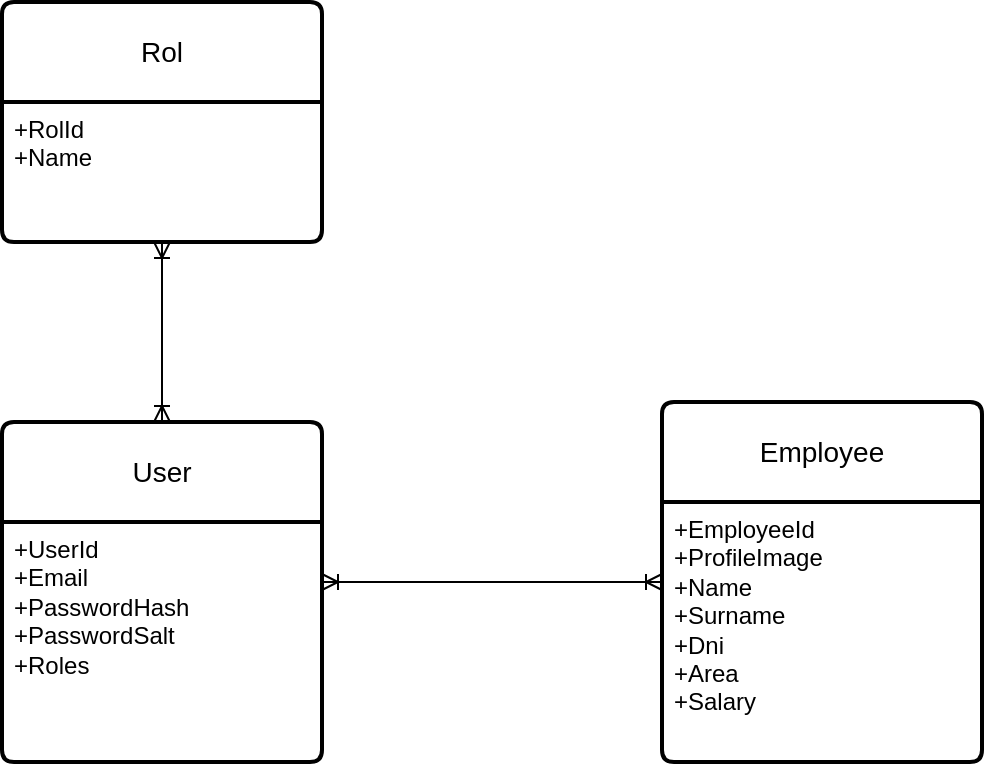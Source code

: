 <mxfile version="21.2.8" type="device">
  <diagram id="R2lEEEUBdFMjLlhIrx00" name="Page-1">
    <mxGraphModel dx="864" dy="1616" grid="1" gridSize="10" guides="1" tooltips="1" connect="1" arrows="1" fold="1" page="1" pageScale="1" pageWidth="850" pageHeight="1100" math="0" shadow="0" extFonts="Permanent Marker^https://fonts.googleapis.com/css?family=Permanent+Marker">
      <root>
        <mxCell id="0" />
        <mxCell id="1" parent="0" />
        <mxCell id="v-1lzkI6Q_VKUV-LaJFp-1" value="User" style="swimlane;childLayout=stackLayout;horizontal=1;startSize=50;horizontalStack=0;rounded=1;fontSize=14;fontStyle=0;strokeWidth=2;resizeParent=0;resizeLast=1;shadow=0;dashed=0;align=center;arcSize=4;whiteSpace=wrap;html=1;" parent="1" vertex="1">
          <mxGeometry x="170" y="160" width="160" height="170" as="geometry" />
        </mxCell>
        <mxCell id="v-1lzkI6Q_VKUV-LaJFp-2" value="+UserId&lt;br&gt;+Email&lt;br&gt;+PasswordHash&lt;span style=&quot;white-space: pre;&quot;&gt; &lt;/span&gt;&lt;br&gt;+PasswordSalt&lt;br&gt;+Roles" style="align=left;strokeColor=none;fillColor=none;spacingLeft=4;fontSize=12;verticalAlign=top;resizable=0;rotatable=0;part=1;html=1;" parent="v-1lzkI6Q_VKUV-LaJFp-1" vertex="1">
          <mxGeometry y="50" width="160" height="120" as="geometry" />
        </mxCell>
        <mxCell id="v-1lzkI6Q_VKUV-LaJFp-5" value="Employee" style="swimlane;childLayout=stackLayout;horizontal=1;startSize=50;horizontalStack=0;rounded=1;fontSize=14;fontStyle=0;strokeWidth=2;resizeParent=0;resizeLast=1;shadow=0;dashed=0;align=center;arcSize=4;whiteSpace=wrap;html=1;" parent="1" vertex="1">
          <mxGeometry x="500" y="150" width="160" height="180" as="geometry" />
        </mxCell>
        <mxCell id="v-1lzkI6Q_VKUV-LaJFp-6" value="+EmployeeId&lt;br&gt;+ProfileImage&lt;br&gt;+Name&lt;br&gt;+Surname&lt;br&gt;+Dni&lt;br&gt;+Area&lt;br&gt;+Salary" style="align=left;strokeColor=none;fillColor=none;spacingLeft=4;fontSize=12;verticalAlign=top;resizable=0;rotatable=0;part=1;html=1;" parent="v-1lzkI6Q_VKUV-LaJFp-5" vertex="1">
          <mxGeometry y="50" width="160" height="130" as="geometry" />
        </mxCell>
        <mxCell id="DkdJ0H9DKsK0pYTUYgAB-1" value="Rol" style="swimlane;childLayout=stackLayout;horizontal=1;startSize=50;horizontalStack=0;rounded=1;fontSize=14;fontStyle=0;strokeWidth=2;resizeParent=0;resizeLast=1;shadow=0;dashed=0;align=center;arcSize=4;whiteSpace=wrap;html=1;" vertex="1" parent="1">
          <mxGeometry x="170" y="-50" width="160" height="120" as="geometry" />
        </mxCell>
        <mxCell id="DkdJ0H9DKsK0pYTUYgAB-2" value="+RolId&lt;br&gt;+Name" style="align=left;strokeColor=none;fillColor=none;spacingLeft=4;fontSize=12;verticalAlign=top;resizable=0;rotatable=0;part=1;html=1;" vertex="1" parent="DkdJ0H9DKsK0pYTUYgAB-1">
          <mxGeometry y="50" width="160" height="70" as="geometry" />
        </mxCell>
        <mxCell id="DkdJ0H9DKsK0pYTUYgAB-3" style="edgeStyle=orthogonalEdgeStyle;rounded=0;orthogonalLoop=1;jettySize=auto;html=1;entryX=0.5;entryY=0;entryDx=0;entryDy=0;startArrow=ERoneToMany;startFill=0;endArrow=ERoneToMany;endFill=0;" edge="1" parent="1" source="DkdJ0H9DKsK0pYTUYgAB-2" target="v-1lzkI6Q_VKUV-LaJFp-1">
          <mxGeometry relative="1" as="geometry" />
        </mxCell>
        <mxCell id="DkdJ0H9DKsK0pYTUYgAB-4" style="edgeStyle=orthogonalEdgeStyle;rounded=0;orthogonalLoop=1;jettySize=auto;html=1;exitX=1;exitY=0.25;exitDx=0;exitDy=0;entryX=0;entryY=0.5;entryDx=0;entryDy=0;startArrow=ERoneToMany;startFill=0;endArrow=ERoneToMany;endFill=0;" edge="1" parent="1" source="v-1lzkI6Q_VKUV-LaJFp-2" target="v-1lzkI6Q_VKUV-LaJFp-5">
          <mxGeometry relative="1" as="geometry" />
        </mxCell>
      </root>
    </mxGraphModel>
  </diagram>
</mxfile>
